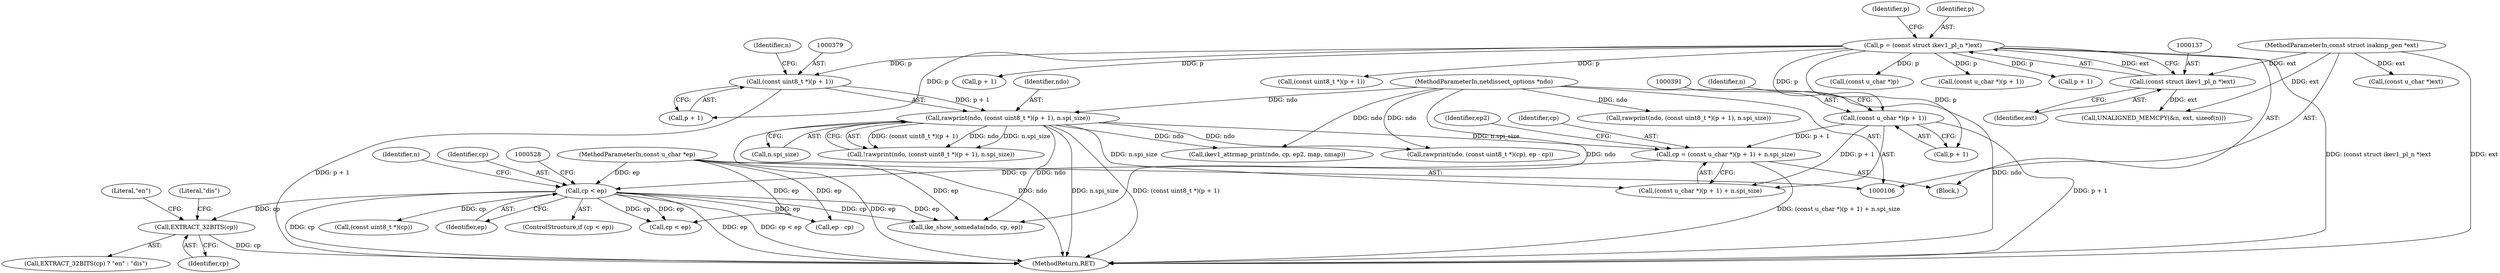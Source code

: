 digraph "0_tcpdump_e0a5a02b0fc1900a69d6c37ed0aab36fb8494e6d_1@pointer" {
"1000479" [label="(Call,EXTRACT_32BITS(cp))"];
"1000406" [label="(Call,cp < ep)"];
"1000387" [label="(Call,cp = (const u_char *)(p + 1) + n.spi_size)"];
"1000390" [label="(Call,(const u_char *)(p + 1))"];
"1000134" [label="(Call,p = (const struct ikev1_pl_n *)ext)"];
"1000136" [label="(Call,(const struct ikev1_pl_n *)ext)"];
"1000109" [label="(MethodParameterIn,const struct isakmp_gen *ext)"];
"1000376" [label="(Call,rawprint(ndo, (const uint8_t *)(p + 1), n.spi_size))"];
"1000107" [label="(MethodParameterIn,netdissect_options *ndo)"];
"1000378" [label="(Call,(const uint8_t *)(p + 1))"];
"1000111" [label="(MethodParameterIn,const u_char *ep)"];
"1000481" [label="(Literal,\"en\")"];
"1000482" [label="(Literal,\"dis\")"];
"1000387" [label="(Call,cp = (const u_char *)(p + 1) + n.spi_size)"];
"1000388" [label="(Identifier,cp)"];
"1000413" [label="(Identifier,n)"];
"1000401" [label="(Call,(const u_char *)p)"];
"1000478" [label="(Call,EXTRACT_32BITS(cp) ? \"en\" : \"dis\")"];
"1000380" [label="(Call,p + 1)"];
"1000111" [label="(MethodParameterIn,const u_char *ep)"];
"1000141" [label="(Identifier,p)"];
"1000109" [label="(MethodParameterIn,const struct isakmp_gen *ext)"];
"1000527" [label="(Call,(const u_char *)ext)"];
"1000502" [label="(Call,rawprint(ndo, (const uint8_t *)(cp), ep - cp))"];
"1000251" [label="(Call,rawprint(ndo, (const uint8_t *)(p + 1), n.spi_size))"];
"1000504" [label="(Call,(const uint8_t *)(cp))"];
"1000480" [label="(Identifier,cp)"];
"1000406" [label="(Call,cp < ep)"];
"1000142" [label="(Call,UNALIGNED_MEMCPY(&n, ext, sizeof(n)))"];
"1000479" [label="(Call,EXTRACT_32BITS(cp))"];
"1000136" [label="(Call,(const struct ikev1_pl_n *)ext)"];
"1000135" [label="(Identifier,p)"];
"1000390" [label="(Call,(const u_char *)(p + 1))"];
"1000138" [label="(Identifier,ext)"];
"1000264" [label="(Call,(const u_char *)(p + 1))"];
"1000376" [label="(Call,rawprint(ndo, (const uint8_t *)(p + 1), n.spi_size))"];
"1000396" [label="(Identifier,n)"];
"1000375" [label="(Call,!rawprint(ndo, (const uint8_t *)(p + 1), n.spi_size))"];
"1000266" [label="(Call,p + 1)"];
"1000107" [label="(MethodParameterIn,netdissect_options *ndo)"];
"1000541" [label="(MethodReturn,RET)"];
"1000377" [label="(Identifier,ndo)"];
"1000255" [label="(Call,p + 1)"];
"1000407" [label="(Identifier,cp)"];
"1000116" [label="(Block,)"];
"1000253" [label="(Call,(const uint8_t *)(p + 1))"];
"1000507" [label="(Call,ep - cp)"];
"1000399" [label="(Identifier,ep2)"];
"1000383" [label="(Call,n.spi_size)"];
"1000438" [label="(Call,cp < ep)"];
"1000408" [label="(Identifier,ep)"];
"1000134" [label="(Call,p = (const struct ikev1_pl_n *)ext)"];
"1000378" [label="(Call,(const uint8_t *)(p + 1))"];
"1000447" [label="(Call,ikev1_attrmap_print(ndo, cp, ep2, map, nmap))"];
"1000405" [label="(ControlStructure,if (cp < ep))"];
"1000389" [label="(Call,(const u_char *)(p + 1) + n.spi_size)"];
"1000384" [label="(Identifier,n)"];
"1000519" [label="(Call,ike_show_somedata(ndo, cp, ep))"];
"1000392" [label="(Call,p + 1)"];
"1000479" -> "1000478"  [label="AST: "];
"1000479" -> "1000480"  [label="CFG: "];
"1000480" -> "1000479"  [label="AST: "];
"1000481" -> "1000479"  [label="CFG: "];
"1000482" -> "1000479"  [label="CFG: "];
"1000479" -> "1000541"  [label="DDG: cp"];
"1000406" -> "1000479"  [label="DDG: cp"];
"1000406" -> "1000405"  [label="AST: "];
"1000406" -> "1000408"  [label="CFG: "];
"1000407" -> "1000406"  [label="AST: "];
"1000408" -> "1000406"  [label="AST: "];
"1000413" -> "1000406"  [label="CFG: "];
"1000528" -> "1000406"  [label="CFG: "];
"1000406" -> "1000541"  [label="DDG: cp"];
"1000406" -> "1000541"  [label="DDG: ep"];
"1000406" -> "1000541"  [label="DDG: cp < ep"];
"1000387" -> "1000406"  [label="DDG: cp"];
"1000111" -> "1000406"  [label="DDG: ep"];
"1000406" -> "1000438"  [label="DDG: cp"];
"1000406" -> "1000438"  [label="DDG: ep"];
"1000406" -> "1000504"  [label="DDG: cp"];
"1000406" -> "1000507"  [label="DDG: ep"];
"1000406" -> "1000519"  [label="DDG: cp"];
"1000406" -> "1000519"  [label="DDG: ep"];
"1000387" -> "1000116"  [label="AST: "];
"1000387" -> "1000389"  [label="CFG: "];
"1000388" -> "1000387"  [label="AST: "];
"1000389" -> "1000387"  [label="AST: "];
"1000399" -> "1000387"  [label="CFG: "];
"1000387" -> "1000541"  [label="DDG: (const u_char *)(p + 1) + n.spi_size"];
"1000390" -> "1000387"  [label="DDG: p + 1"];
"1000376" -> "1000387"  [label="DDG: n.spi_size"];
"1000390" -> "1000389"  [label="AST: "];
"1000390" -> "1000392"  [label="CFG: "];
"1000391" -> "1000390"  [label="AST: "];
"1000392" -> "1000390"  [label="AST: "];
"1000396" -> "1000390"  [label="CFG: "];
"1000390" -> "1000541"  [label="DDG: p + 1"];
"1000390" -> "1000389"  [label="DDG: p + 1"];
"1000134" -> "1000390"  [label="DDG: p"];
"1000134" -> "1000116"  [label="AST: "];
"1000134" -> "1000136"  [label="CFG: "];
"1000135" -> "1000134"  [label="AST: "];
"1000136" -> "1000134"  [label="AST: "];
"1000141" -> "1000134"  [label="CFG: "];
"1000134" -> "1000541"  [label="DDG: (const struct ikev1_pl_n *)ext"];
"1000136" -> "1000134"  [label="DDG: ext"];
"1000134" -> "1000253"  [label="DDG: p"];
"1000134" -> "1000255"  [label="DDG: p"];
"1000134" -> "1000264"  [label="DDG: p"];
"1000134" -> "1000266"  [label="DDG: p"];
"1000134" -> "1000378"  [label="DDG: p"];
"1000134" -> "1000380"  [label="DDG: p"];
"1000134" -> "1000392"  [label="DDG: p"];
"1000134" -> "1000401"  [label="DDG: p"];
"1000136" -> "1000138"  [label="CFG: "];
"1000137" -> "1000136"  [label="AST: "];
"1000138" -> "1000136"  [label="AST: "];
"1000109" -> "1000136"  [label="DDG: ext"];
"1000136" -> "1000142"  [label="DDG: ext"];
"1000109" -> "1000106"  [label="AST: "];
"1000109" -> "1000541"  [label="DDG: ext"];
"1000109" -> "1000142"  [label="DDG: ext"];
"1000109" -> "1000527"  [label="DDG: ext"];
"1000376" -> "1000375"  [label="AST: "];
"1000376" -> "1000383"  [label="CFG: "];
"1000377" -> "1000376"  [label="AST: "];
"1000378" -> "1000376"  [label="AST: "];
"1000383" -> "1000376"  [label="AST: "];
"1000375" -> "1000376"  [label="CFG: "];
"1000376" -> "1000541"  [label="DDG: ndo"];
"1000376" -> "1000541"  [label="DDG: n.spi_size"];
"1000376" -> "1000541"  [label="DDG: (const uint8_t *)(p + 1)"];
"1000376" -> "1000375"  [label="DDG: ndo"];
"1000376" -> "1000375"  [label="DDG: (const uint8_t *)(p + 1)"];
"1000376" -> "1000375"  [label="DDG: n.spi_size"];
"1000107" -> "1000376"  [label="DDG: ndo"];
"1000378" -> "1000376"  [label="DDG: p + 1"];
"1000376" -> "1000389"  [label="DDG: n.spi_size"];
"1000376" -> "1000447"  [label="DDG: ndo"];
"1000376" -> "1000502"  [label="DDG: ndo"];
"1000376" -> "1000519"  [label="DDG: ndo"];
"1000107" -> "1000106"  [label="AST: "];
"1000107" -> "1000541"  [label="DDG: ndo"];
"1000107" -> "1000251"  [label="DDG: ndo"];
"1000107" -> "1000447"  [label="DDG: ndo"];
"1000107" -> "1000502"  [label="DDG: ndo"];
"1000107" -> "1000519"  [label="DDG: ndo"];
"1000378" -> "1000380"  [label="CFG: "];
"1000379" -> "1000378"  [label="AST: "];
"1000380" -> "1000378"  [label="AST: "];
"1000384" -> "1000378"  [label="CFG: "];
"1000378" -> "1000541"  [label="DDG: p + 1"];
"1000111" -> "1000106"  [label="AST: "];
"1000111" -> "1000541"  [label="DDG: ep"];
"1000111" -> "1000438"  [label="DDG: ep"];
"1000111" -> "1000507"  [label="DDG: ep"];
"1000111" -> "1000519"  [label="DDG: ep"];
}
